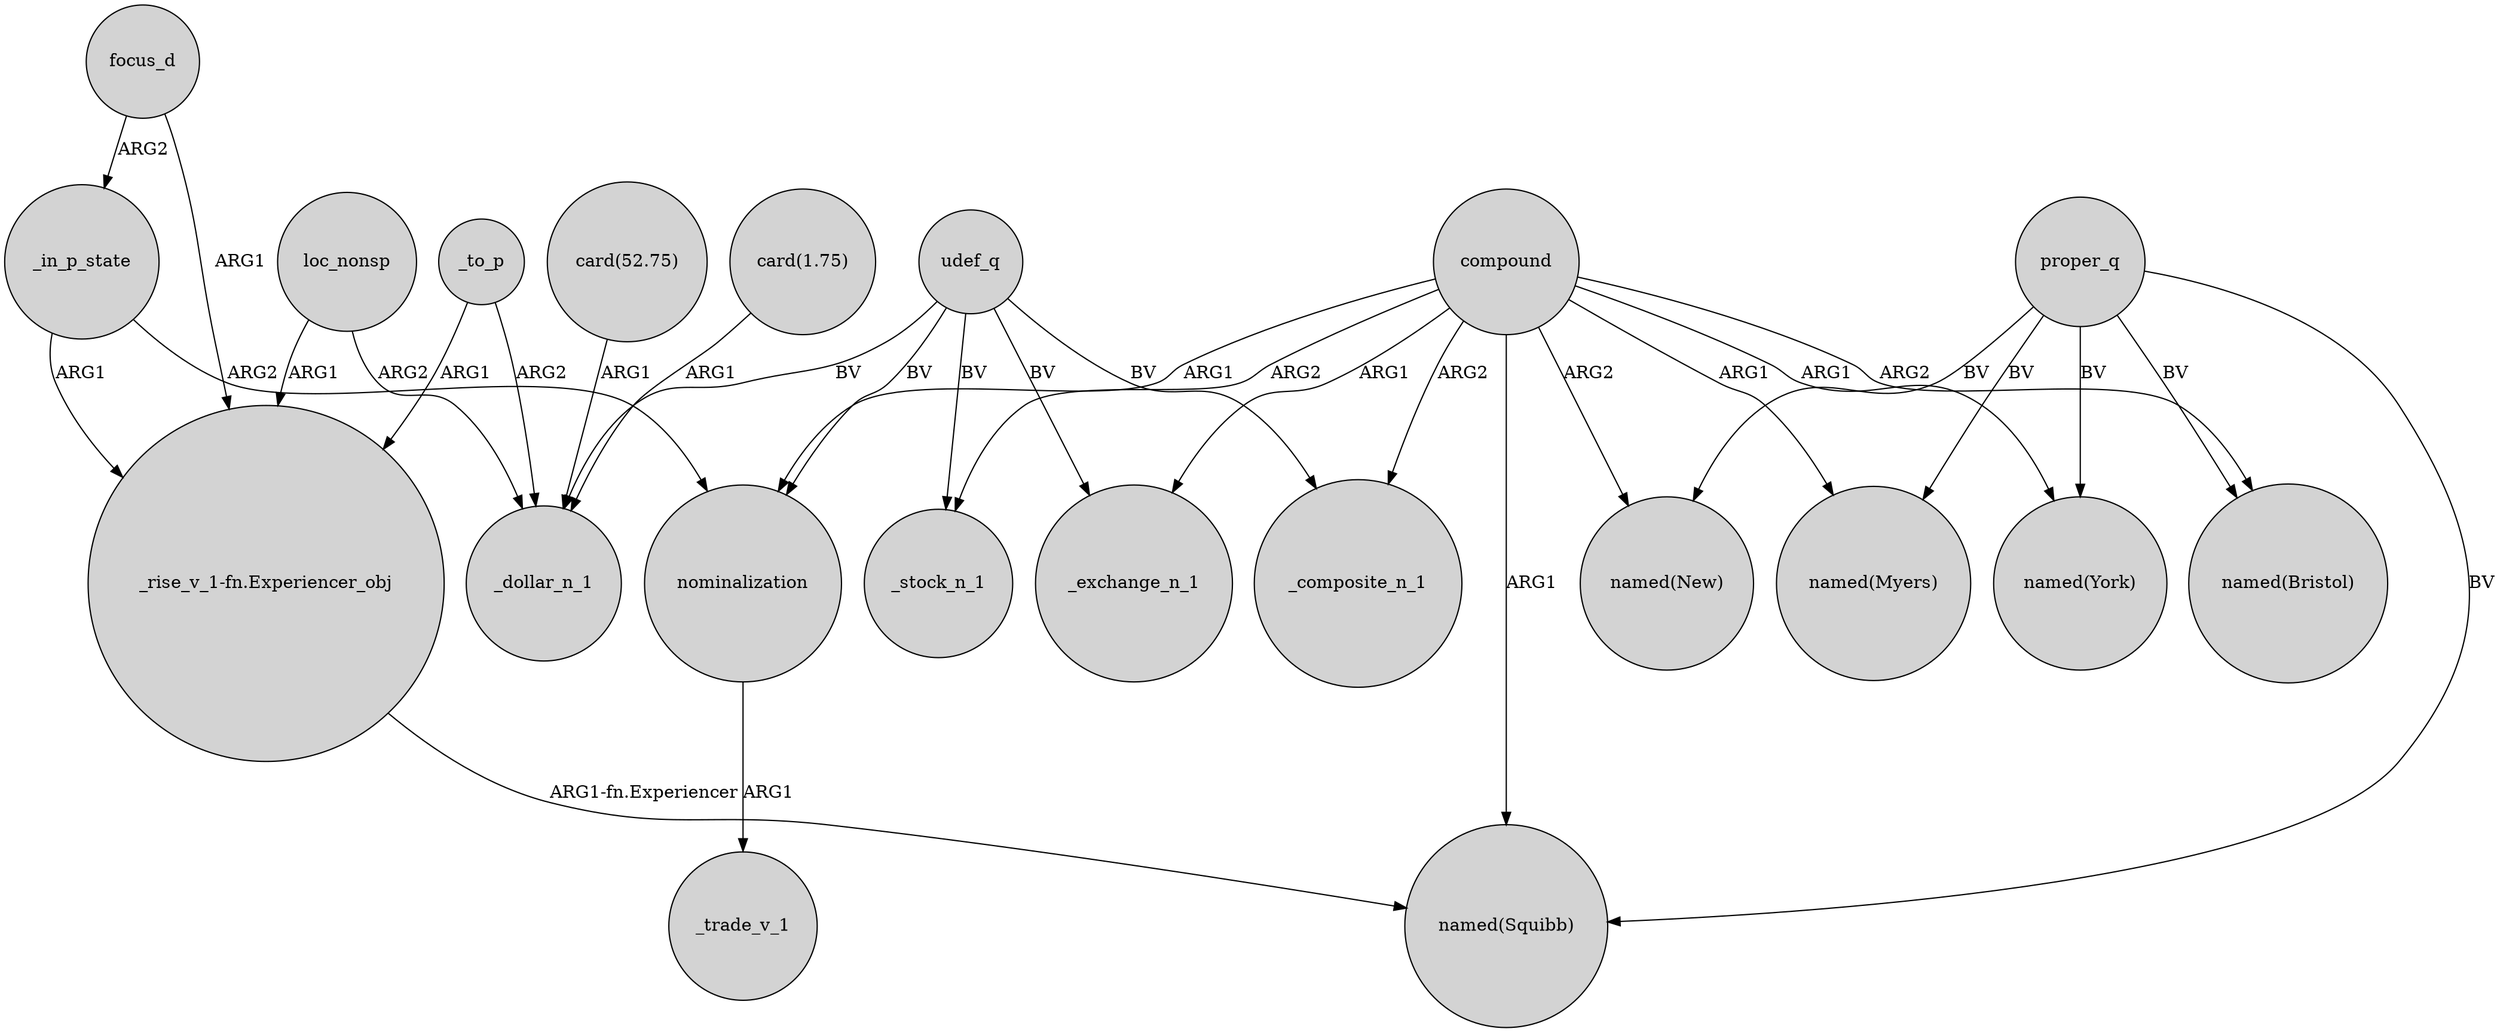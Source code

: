 digraph {
	node [shape=circle style=filled]
	_in_p_state -> nominalization [label=ARG2]
	focus_d -> _in_p_state [label=ARG2]
	proper_q -> "named(Myers)" [label=BV]
	loc_nonsp -> "_rise_v_1-fn.Experiencer_obj" [label=ARG1]
	"_rise_v_1-fn.Experiencer_obj" -> "named(Squibb)" [label="ARG1-fn.Experiencer"]
	compound -> "named(Bristol)" [label=ARG2]
	loc_nonsp -> _dollar_n_1 [label=ARG2]
	compound -> "named(New)" [label=ARG2]
	proper_q -> "named(New)" [label=BV]
	udef_q -> nominalization [label=BV]
	_in_p_state -> "_rise_v_1-fn.Experiencer_obj" [label=ARG1]
	udef_q -> _exchange_n_1 [label=BV]
	_to_p -> _dollar_n_1 [label=ARG2]
	compound -> _exchange_n_1 [label=ARG1]
	proper_q -> "named(York)" [label=BV]
	proper_q -> "named(Squibb)" [label=BV]
	"card(52.75)" -> _dollar_n_1 [label=ARG1]
	compound -> nominalization [label=ARG1]
	compound -> "named(Squibb)" [label=ARG1]
	udef_q -> _stock_n_1 [label=BV]
	proper_q -> "named(Bristol)" [label=BV]
	compound -> _stock_n_1 [label=ARG2]
	compound -> "named(Myers)" [label=ARG1]
	udef_q -> _dollar_n_1 [label=BV]
	"card(1.75)" -> _dollar_n_1 [label=ARG1]
	focus_d -> "_rise_v_1-fn.Experiencer_obj" [label=ARG1]
	udef_q -> _composite_n_1 [label=BV]
	_to_p -> "_rise_v_1-fn.Experiencer_obj" [label=ARG1]
	compound -> "named(York)" [label=ARG1]
	compound -> _composite_n_1 [label=ARG2]
	nominalization -> _trade_v_1 [label=ARG1]
}
